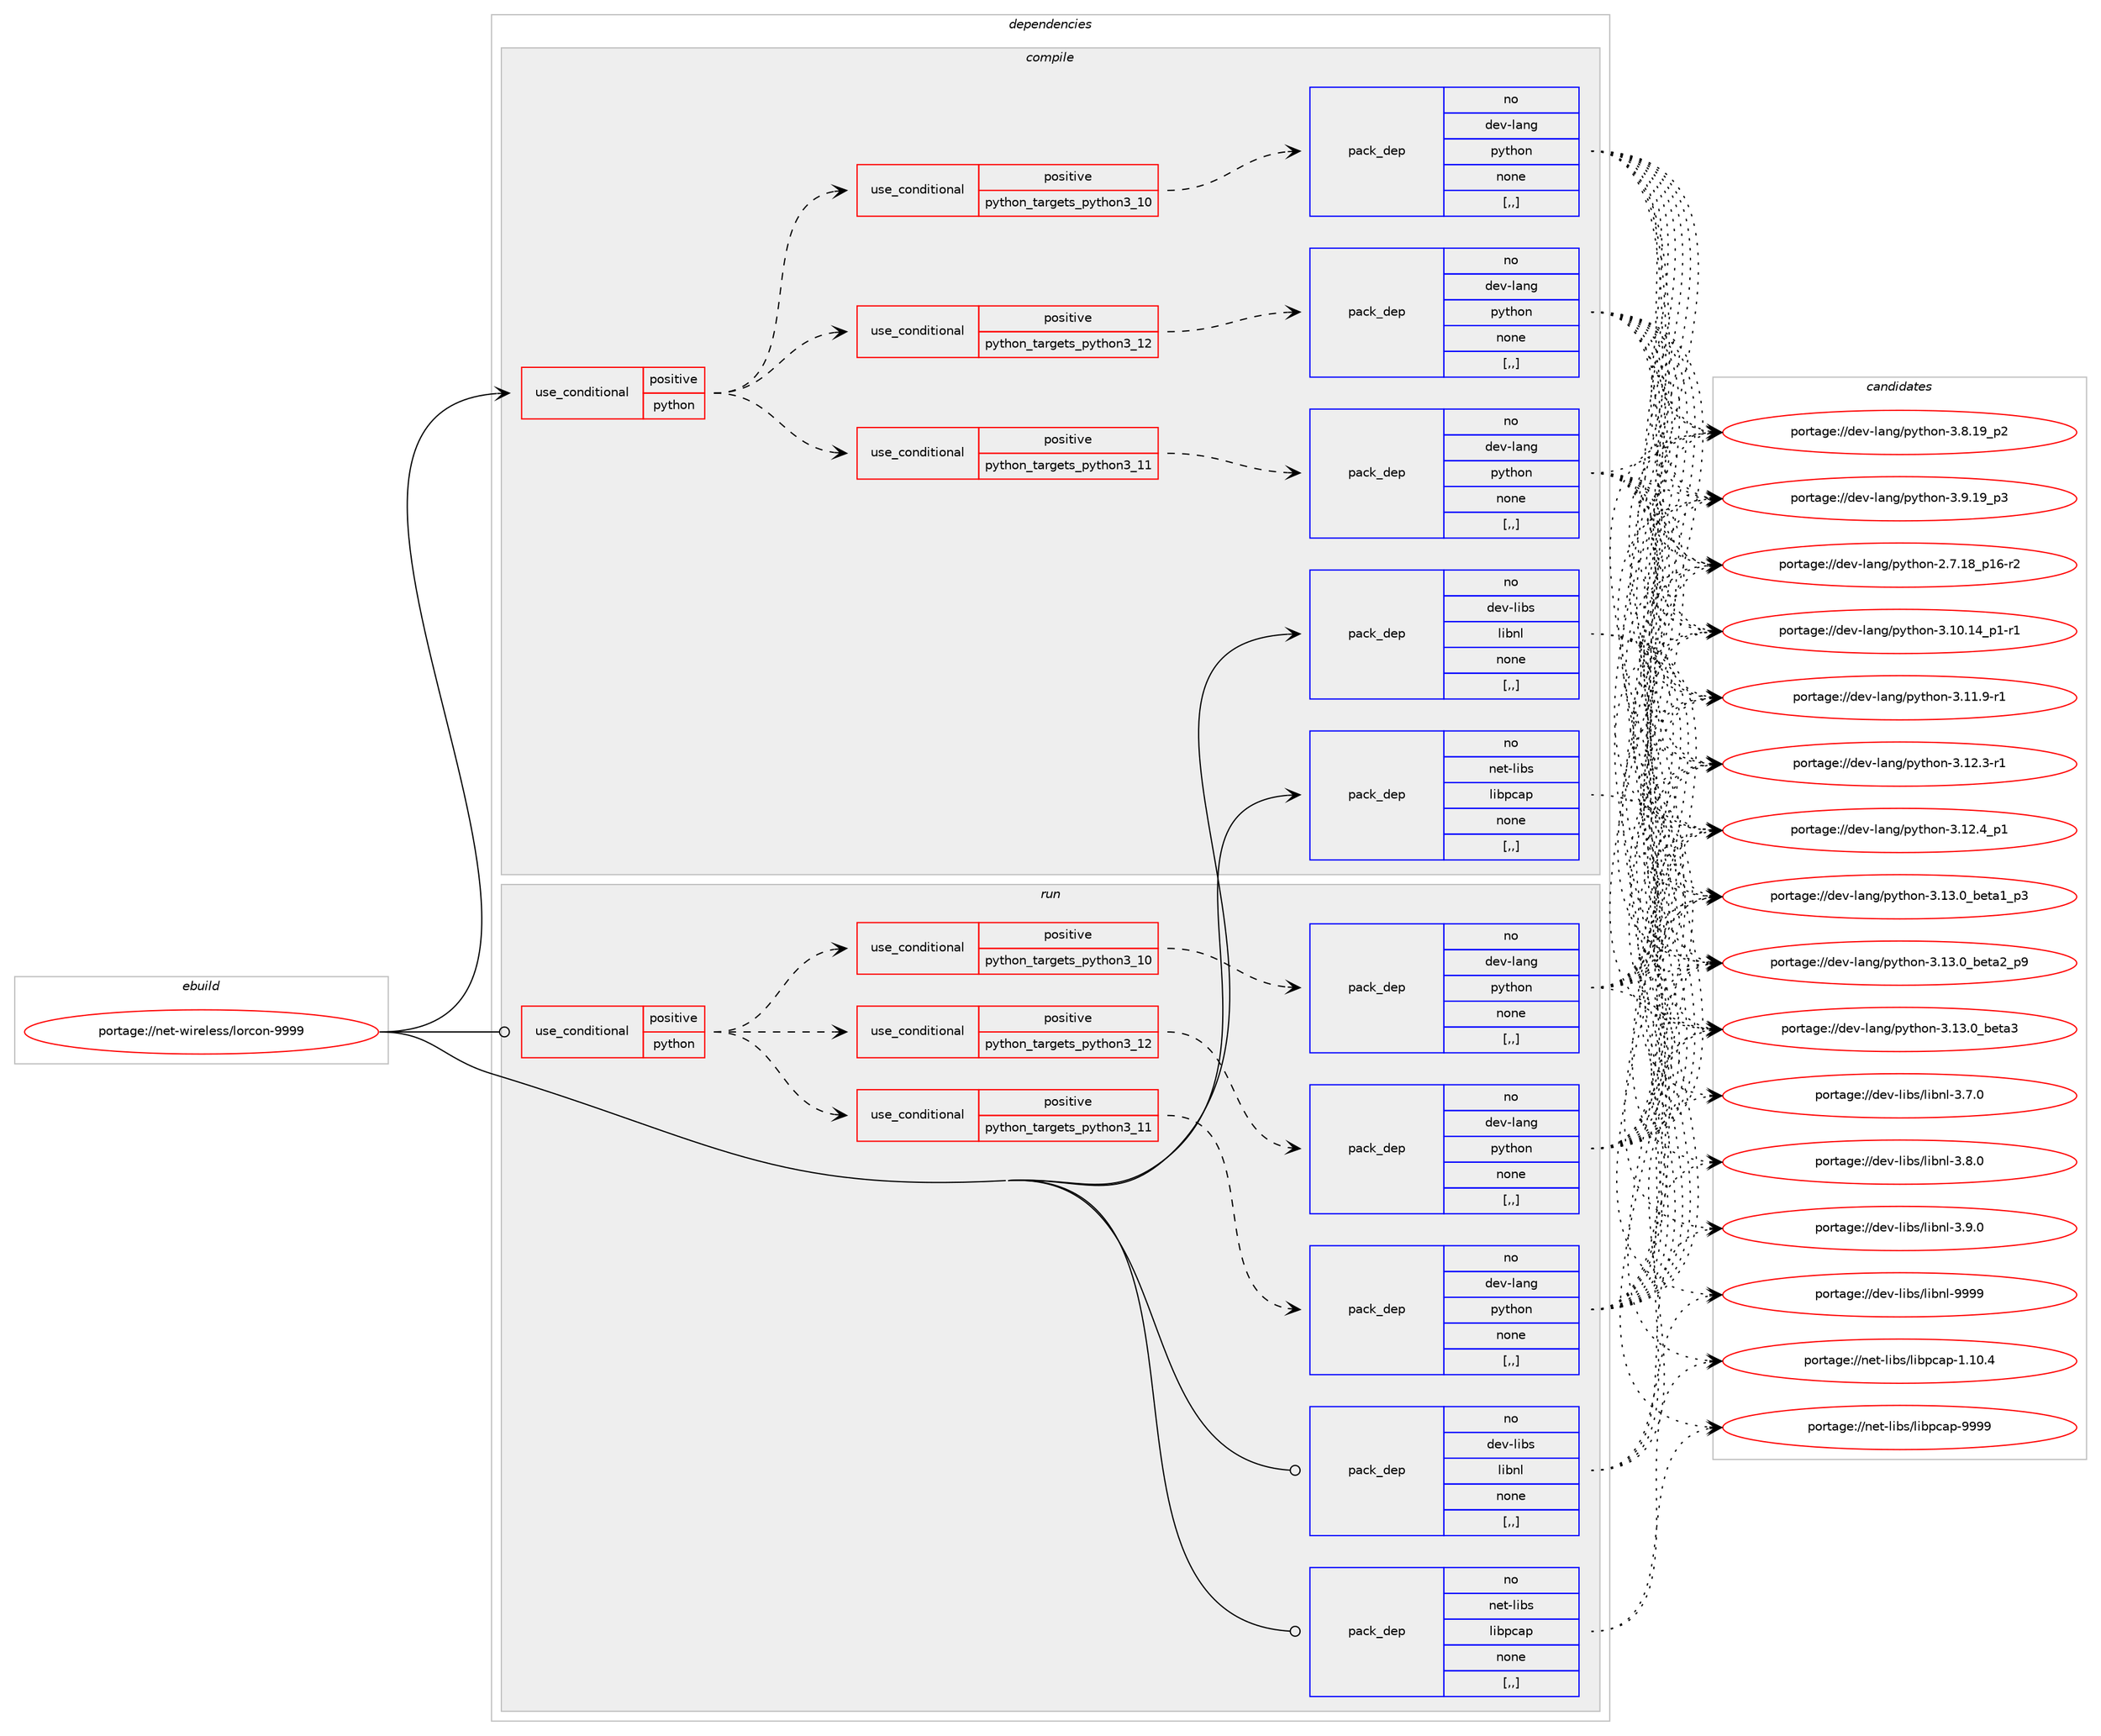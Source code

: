 digraph prolog {

# *************
# Graph options
# *************

newrank=true;
concentrate=true;
compound=true;
graph [rankdir=LR,fontname=Helvetica,fontsize=10,ranksep=1.5];#, ranksep=2.5, nodesep=0.2];
edge  [arrowhead=vee];
node  [fontname=Helvetica,fontsize=10];

# **********
# The ebuild
# **********

subgraph cluster_leftcol {
color=gray;
rank=same;
label=<<i>ebuild</i>>;
id [label="portage://net-wireless/lorcon-9999", color=red, width=4, href="../net-wireless/lorcon-9999.svg"];
}

# ****************
# The dependencies
# ****************

subgraph cluster_midcol {
color=gray;
label=<<i>dependencies</i>>;
subgraph cluster_compile {
fillcolor="#eeeeee";
style=filled;
label=<<i>compile</i>>;
subgraph cond100876 {
dependency380950 [label=<<TABLE BORDER="0" CELLBORDER="1" CELLSPACING="0" CELLPADDING="4"><TR><TD ROWSPAN="3" CELLPADDING="10">use_conditional</TD></TR><TR><TD>positive</TD></TR><TR><TD>python</TD></TR></TABLE>>, shape=none, color=red];
subgraph cond100877 {
dependency380951 [label=<<TABLE BORDER="0" CELLBORDER="1" CELLSPACING="0" CELLPADDING="4"><TR><TD ROWSPAN="3" CELLPADDING="10">use_conditional</TD></TR><TR><TD>positive</TD></TR><TR><TD>python_targets_python3_10</TD></TR></TABLE>>, shape=none, color=red];
subgraph pack277332 {
dependency380952 [label=<<TABLE BORDER="0" CELLBORDER="1" CELLSPACING="0" CELLPADDING="4" WIDTH="220"><TR><TD ROWSPAN="6" CELLPADDING="30">pack_dep</TD></TR><TR><TD WIDTH="110">no</TD></TR><TR><TD>dev-lang</TD></TR><TR><TD>python</TD></TR><TR><TD>none</TD></TR><TR><TD>[,,]</TD></TR></TABLE>>, shape=none, color=blue];
}
dependency380951:e -> dependency380952:w [weight=20,style="dashed",arrowhead="vee"];
}
dependency380950:e -> dependency380951:w [weight=20,style="dashed",arrowhead="vee"];
subgraph cond100878 {
dependency380953 [label=<<TABLE BORDER="0" CELLBORDER="1" CELLSPACING="0" CELLPADDING="4"><TR><TD ROWSPAN="3" CELLPADDING="10">use_conditional</TD></TR><TR><TD>positive</TD></TR><TR><TD>python_targets_python3_11</TD></TR></TABLE>>, shape=none, color=red];
subgraph pack277333 {
dependency380954 [label=<<TABLE BORDER="0" CELLBORDER="1" CELLSPACING="0" CELLPADDING="4" WIDTH="220"><TR><TD ROWSPAN="6" CELLPADDING="30">pack_dep</TD></TR><TR><TD WIDTH="110">no</TD></TR><TR><TD>dev-lang</TD></TR><TR><TD>python</TD></TR><TR><TD>none</TD></TR><TR><TD>[,,]</TD></TR></TABLE>>, shape=none, color=blue];
}
dependency380953:e -> dependency380954:w [weight=20,style="dashed",arrowhead="vee"];
}
dependency380950:e -> dependency380953:w [weight=20,style="dashed",arrowhead="vee"];
subgraph cond100879 {
dependency380955 [label=<<TABLE BORDER="0" CELLBORDER="1" CELLSPACING="0" CELLPADDING="4"><TR><TD ROWSPAN="3" CELLPADDING="10">use_conditional</TD></TR><TR><TD>positive</TD></TR><TR><TD>python_targets_python3_12</TD></TR></TABLE>>, shape=none, color=red];
subgraph pack277334 {
dependency380956 [label=<<TABLE BORDER="0" CELLBORDER="1" CELLSPACING="0" CELLPADDING="4" WIDTH="220"><TR><TD ROWSPAN="6" CELLPADDING="30">pack_dep</TD></TR><TR><TD WIDTH="110">no</TD></TR><TR><TD>dev-lang</TD></TR><TR><TD>python</TD></TR><TR><TD>none</TD></TR><TR><TD>[,,]</TD></TR></TABLE>>, shape=none, color=blue];
}
dependency380955:e -> dependency380956:w [weight=20,style="dashed",arrowhead="vee"];
}
dependency380950:e -> dependency380955:w [weight=20,style="dashed",arrowhead="vee"];
}
id:e -> dependency380950:w [weight=20,style="solid",arrowhead="vee"];
subgraph pack277335 {
dependency380957 [label=<<TABLE BORDER="0" CELLBORDER="1" CELLSPACING="0" CELLPADDING="4" WIDTH="220"><TR><TD ROWSPAN="6" CELLPADDING="30">pack_dep</TD></TR><TR><TD WIDTH="110">no</TD></TR><TR><TD>dev-libs</TD></TR><TR><TD>libnl</TD></TR><TR><TD>none</TD></TR><TR><TD>[,,]</TD></TR></TABLE>>, shape=none, color=blue];
}
id:e -> dependency380957:w [weight=20,style="solid",arrowhead="vee"];
subgraph pack277336 {
dependency380958 [label=<<TABLE BORDER="0" CELLBORDER="1" CELLSPACING="0" CELLPADDING="4" WIDTH="220"><TR><TD ROWSPAN="6" CELLPADDING="30">pack_dep</TD></TR><TR><TD WIDTH="110">no</TD></TR><TR><TD>net-libs</TD></TR><TR><TD>libpcap</TD></TR><TR><TD>none</TD></TR><TR><TD>[,,]</TD></TR></TABLE>>, shape=none, color=blue];
}
id:e -> dependency380958:w [weight=20,style="solid",arrowhead="vee"];
}
subgraph cluster_compileandrun {
fillcolor="#eeeeee";
style=filled;
label=<<i>compile and run</i>>;
}
subgraph cluster_run {
fillcolor="#eeeeee";
style=filled;
label=<<i>run</i>>;
subgraph cond100880 {
dependency380959 [label=<<TABLE BORDER="0" CELLBORDER="1" CELLSPACING="0" CELLPADDING="4"><TR><TD ROWSPAN="3" CELLPADDING="10">use_conditional</TD></TR><TR><TD>positive</TD></TR><TR><TD>python</TD></TR></TABLE>>, shape=none, color=red];
subgraph cond100881 {
dependency380960 [label=<<TABLE BORDER="0" CELLBORDER="1" CELLSPACING="0" CELLPADDING="4"><TR><TD ROWSPAN="3" CELLPADDING="10">use_conditional</TD></TR><TR><TD>positive</TD></TR><TR><TD>python_targets_python3_10</TD></TR></TABLE>>, shape=none, color=red];
subgraph pack277337 {
dependency380961 [label=<<TABLE BORDER="0" CELLBORDER="1" CELLSPACING="0" CELLPADDING="4" WIDTH="220"><TR><TD ROWSPAN="6" CELLPADDING="30">pack_dep</TD></TR><TR><TD WIDTH="110">no</TD></TR><TR><TD>dev-lang</TD></TR><TR><TD>python</TD></TR><TR><TD>none</TD></TR><TR><TD>[,,]</TD></TR></TABLE>>, shape=none, color=blue];
}
dependency380960:e -> dependency380961:w [weight=20,style="dashed",arrowhead="vee"];
}
dependency380959:e -> dependency380960:w [weight=20,style="dashed",arrowhead="vee"];
subgraph cond100882 {
dependency380962 [label=<<TABLE BORDER="0" CELLBORDER="1" CELLSPACING="0" CELLPADDING="4"><TR><TD ROWSPAN="3" CELLPADDING="10">use_conditional</TD></TR><TR><TD>positive</TD></TR><TR><TD>python_targets_python3_11</TD></TR></TABLE>>, shape=none, color=red];
subgraph pack277338 {
dependency380963 [label=<<TABLE BORDER="0" CELLBORDER="1" CELLSPACING="0" CELLPADDING="4" WIDTH="220"><TR><TD ROWSPAN="6" CELLPADDING="30">pack_dep</TD></TR><TR><TD WIDTH="110">no</TD></TR><TR><TD>dev-lang</TD></TR><TR><TD>python</TD></TR><TR><TD>none</TD></TR><TR><TD>[,,]</TD></TR></TABLE>>, shape=none, color=blue];
}
dependency380962:e -> dependency380963:w [weight=20,style="dashed",arrowhead="vee"];
}
dependency380959:e -> dependency380962:w [weight=20,style="dashed",arrowhead="vee"];
subgraph cond100883 {
dependency380964 [label=<<TABLE BORDER="0" CELLBORDER="1" CELLSPACING="0" CELLPADDING="4"><TR><TD ROWSPAN="3" CELLPADDING="10">use_conditional</TD></TR><TR><TD>positive</TD></TR><TR><TD>python_targets_python3_12</TD></TR></TABLE>>, shape=none, color=red];
subgraph pack277339 {
dependency380965 [label=<<TABLE BORDER="0" CELLBORDER="1" CELLSPACING="0" CELLPADDING="4" WIDTH="220"><TR><TD ROWSPAN="6" CELLPADDING="30">pack_dep</TD></TR><TR><TD WIDTH="110">no</TD></TR><TR><TD>dev-lang</TD></TR><TR><TD>python</TD></TR><TR><TD>none</TD></TR><TR><TD>[,,]</TD></TR></TABLE>>, shape=none, color=blue];
}
dependency380964:e -> dependency380965:w [weight=20,style="dashed",arrowhead="vee"];
}
dependency380959:e -> dependency380964:w [weight=20,style="dashed",arrowhead="vee"];
}
id:e -> dependency380959:w [weight=20,style="solid",arrowhead="odot"];
subgraph pack277340 {
dependency380966 [label=<<TABLE BORDER="0" CELLBORDER="1" CELLSPACING="0" CELLPADDING="4" WIDTH="220"><TR><TD ROWSPAN="6" CELLPADDING="30">pack_dep</TD></TR><TR><TD WIDTH="110">no</TD></TR><TR><TD>dev-libs</TD></TR><TR><TD>libnl</TD></TR><TR><TD>none</TD></TR><TR><TD>[,,]</TD></TR></TABLE>>, shape=none, color=blue];
}
id:e -> dependency380966:w [weight=20,style="solid",arrowhead="odot"];
subgraph pack277341 {
dependency380967 [label=<<TABLE BORDER="0" CELLBORDER="1" CELLSPACING="0" CELLPADDING="4" WIDTH="220"><TR><TD ROWSPAN="6" CELLPADDING="30">pack_dep</TD></TR><TR><TD WIDTH="110">no</TD></TR><TR><TD>net-libs</TD></TR><TR><TD>libpcap</TD></TR><TR><TD>none</TD></TR><TR><TD>[,,]</TD></TR></TABLE>>, shape=none, color=blue];
}
id:e -> dependency380967:w [weight=20,style="solid",arrowhead="odot"];
}
}

# **************
# The candidates
# **************

subgraph cluster_choices {
rank=same;
color=gray;
label=<<i>candidates</i>>;

subgraph choice277332 {
color=black;
nodesep=1;
choice100101118451089711010347112121116104111110455046554649569511249544511450 [label="portage://dev-lang/python-2.7.18_p16-r2", color=red, width=4,href="../dev-lang/python-2.7.18_p16-r2.svg"];
choice100101118451089711010347112121116104111110455146494846495295112494511449 [label="portage://dev-lang/python-3.10.14_p1-r1", color=red, width=4,href="../dev-lang/python-3.10.14_p1-r1.svg"];
choice100101118451089711010347112121116104111110455146494946574511449 [label="portage://dev-lang/python-3.11.9-r1", color=red, width=4,href="../dev-lang/python-3.11.9-r1.svg"];
choice100101118451089711010347112121116104111110455146495046514511449 [label="portage://dev-lang/python-3.12.3-r1", color=red, width=4,href="../dev-lang/python-3.12.3-r1.svg"];
choice100101118451089711010347112121116104111110455146495046529511249 [label="portage://dev-lang/python-3.12.4_p1", color=red, width=4,href="../dev-lang/python-3.12.4_p1.svg"];
choice10010111845108971101034711212111610411111045514649514648959810111697499511251 [label="portage://dev-lang/python-3.13.0_beta1_p3", color=red, width=4,href="../dev-lang/python-3.13.0_beta1_p3.svg"];
choice10010111845108971101034711212111610411111045514649514648959810111697509511257 [label="portage://dev-lang/python-3.13.0_beta2_p9", color=red, width=4,href="../dev-lang/python-3.13.0_beta2_p9.svg"];
choice1001011184510897110103471121211161041111104551464951464895981011169751 [label="portage://dev-lang/python-3.13.0_beta3", color=red, width=4,href="../dev-lang/python-3.13.0_beta3.svg"];
choice100101118451089711010347112121116104111110455146564649579511250 [label="portage://dev-lang/python-3.8.19_p2", color=red, width=4,href="../dev-lang/python-3.8.19_p2.svg"];
choice100101118451089711010347112121116104111110455146574649579511251 [label="portage://dev-lang/python-3.9.19_p3", color=red, width=4,href="../dev-lang/python-3.9.19_p3.svg"];
dependency380952:e -> choice100101118451089711010347112121116104111110455046554649569511249544511450:w [style=dotted,weight="100"];
dependency380952:e -> choice100101118451089711010347112121116104111110455146494846495295112494511449:w [style=dotted,weight="100"];
dependency380952:e -> choice100101118451089711010347112121116104111110455146494946574511449:w [style=dotted,weight="100"];
dependency380952:e -> choice100101118451089711010347112121116104111110455146495046514511449:w [style=dotted,weight="100"];
dependency380952:e -> choice100101118451089711010347112121116104111110455146495046529511249:w [style=dotted,weight="100"];
dependency380952:e -> choice10010111845108971101034711212111610411111045514649514648959810111697499511251:w [style=dotted,weight="100"];
dependency380952:e -> choice10010111845108971101034711212111610411111045514649514648959810111697509511257:w [style=dotted,weight="100"];
dependency380952:e -> choice1001011184510897110103471121211161041111104551464951464895981011169751:w [style=dotted,weight="100"];
dependency380952:e -> choice100101118451089711010347112121116104111110455146564649579511250:w [style=dotted,weight="100"];
dependency380952:e -> choice100101118451089711010347112121116104111110455146574649579511251:w [style=dotted,weight="100"];
}
subgraph choice277333 {
color=black;
nodesep=1;
choice100101118451089711010347112121116104111110455046554649569511249544511450 [label="portage://dev-lang/python-2.7.18_p16-r2", color=red, width=4,href="../dev-lang/python-2.7.18_p16-r2.svg"];
choice100101118451089711010347112121116104111110455146494846495295112494511449 [label="portage://dev-lang/python-3.10.14_p1-r1", color=red, width=4,href="../dev-lang/python-3.10.14_p1-r1.svg"];
choice100101118451089711010347112121116104111110455146494946574511449 [label="portage://dev-lang/python-3.11.9-r1", color=red, width=4,href="../dev-lang/python-3.11.9-r1.svg"];
choice100101118451089711010347112121116104111110455146495046514511449 [label="portage://dev-lang/python-3.12.3-r1", color=red, width=4,href="../dev-lang/python-3.12.3-r1.svg"];
choice100101118451089711010347112121116104111110455146495046529511249 [label="portage://dev-lang/python-3.12.4_p1", color=red, width=4,href="../dev-lang/python-3.12.4_p1.svg"];
choice10010111845108971101034711212111610411111045514649514648959810111697499511251 [label="portage://dev-lang/python-3.13.0_beta1_p3", color=red, width=4,href="../dev-lang/python-3.13.0_beta1_p3.svg"];
choice10010111845108971101034711212111610411111045514649514648959810111697509511257 [label="portage://dev-lang/python-3.13.0_beta2_p9", color=red, width=4,href="../dev-lang/python-3.13.0_beta2_p9.svg"];
choice1001011184510897110103471121211161041111104551464951464895981011169751 [label="portage://dev-lang/python-3.13.0_beta3", color=red, width=4,href="../dev-lang/python-3.13.0_beta3.svg"];
choice100101118451089711010347112121116104111110455146564649579511250 [label="portage://dev-lang/python-3.8.19_p2", color=red, width=4,href="../dev-lang/python-3.8.19_p2.svg"];
choice100101118451089711010347112121116104111110455146574649579511251 [label="portage://dev-lang/python-3.9.19_p3", color=red, width=4,href="../dev-lang/python-3.9.19_p3.svg"];
dependency380954:e -> choice100101118451089711010347112121116104111110455046554649569511249544511450:w [style=dotted,weight="100"];
dependency380954:e -> choice100101118451089711010347112121116104111110455146494846495295112494511449:w [style=dotted,weight="100"];
dependency380954:e -> choice100101118451089711010347112121116104111110455146494946574511449:w [style=dotted,weight="100"];
dependency380954:e -> choice100101118451089711010347112121116104111110455146495046514511449:w [style=dotted,weight="100"];
dependency380954:e -> choice100101118451089711010347112121116104111110455146495046529511249:w [style=dotted,weight="100"];
dependency380954:e -> choice10010111845108971101034711212111610411111045514649514648959810111697499511251:w [style=dotted,weight="100"];
dependency380954:e -> choice10010111845108971101034711212111610411111045514649514648959810111697509511257:w [style=dotted,weight="100"];
dependency380954:e -> choice1001011184510897110103471121211161041111104551464951464895981011169751:w [style=dotted,weight="100"];
dependency380954:e -> choice100101118451089711010347112121116104111110455146564649579511250:w [style=dotted,weight="100"];
dependency380954:e -> choice100101118451089711010347112121116104111110455146574649579511251:w [style=dotted,weight="100"];
}
subgraph choice277334 {
color=black;
nodesep=1;
choice100101118451089711010347112121116104111110455046554649569511249544511450 [label="portage://dev-lang/python-2.7.18_p16-r2", color=red, width=4,href="../dev-lang/python-2.7.18_p16-r2.svg"];
choice100101118451089711010347112121116104111110455146494846495295112494511449 [label="portage://dev-lang/python-3.10.14_p1-r1", color=red, width=4,href="../dev-lang/python-3.10.14_p1-r1.svg"];
choice100101118451089711010347112121116104111110455146494946574511449 [label="portage://dev-lang/python-3.11.9-r1", color=red, width=4,href="../dev-lang/python-3.11.9-r1.svg"];
choice100101118451089711010347112121116104111110455146495046514511449 [label="portage://dev-lang/python-3.12.3-r1", color=red, width=4,href="../dev-lang/python-3.12.3-r1.svg"];
choice100101118451089711010347112121116104111110455146495046529511249 [label="portage://dev-lang/python-3.12.4_p1", color=red, width=4,href="../dev-lang/python-3.12.4_p1.svg"];
choice10010111845108971101034711212111610411111045514649514648959810111697499511251 [label="portage://dev-lang/python-3.13.0_beta1_p3", color=red, width=4,href="../dev-lang/python-3.13.0_beta1_p3.svg"];
choice10010111845108971101034711212111610411111045514649514648959810111697509511257 [label="portage://dev-lang/python-3.13.0_beta2_p9", color=red, width=4,href="../dev-lang/python-3.13.0_beta2_p9.svg"];
choice1001011184510897110103471121211161041111104551464951464895981011169751 [label="portage://dev-lang/python-3.13.0_beta3", color=red, width=4,href="../dev-lang/python-3.13.0_beta3.svg"];
choice100101118451089711010347112121116104111110455146564649579511250 [label="portage://dev-lang/python-3.8.19_p2", color=red, width=4,href="../dev-lang/python-3.8.19_p2.svg"];
choice100101118451089711010347112121116104111110455146574649579511251 [label="portage://dev-lang/python-3.9.19_p3", color=red, width=4,href="../dev-lang/python-3.9.19_p3.svg"];
dependency380956:e -> choice100101118451089711010347112121116104111110455046554649569511249544511450:w [style=dotted,weight="100"];
dependency380956:e -> choice100101118451089711010347112121116104111110455146494846495295112494511449:w [style=dotted,weight="100"];
dependency380956:e -> choice100101118451089711010347112121116104111110455146494946574511449:w [style=dotted,weight="100"];
dependency380956:e -> choice100101118451089711010347112121116104111110455146495046514511449:w [style=dotted,weight="100"];
dependency380956:e -> choice100101118451089711010347112121116104111110455146495046529511249:w [style=dotted,weight="100"];
dependency380956:e -> choice10010111845108971101034711212111610411111045514649514648959810111697499511251:w [style=dotted,weight="100"];
dependency380956:e -> choice10010111845108971101034711212111610411111045514649514648959810111697509511257:w [style=dotted,weight="100"];
dependency380956:e -> choice1001011184510897110103471121211161041111104551464951464895981011169751:w [style=dotted,weight="100"];
dependency380956:e -> choice100101118451089711010347112121116104111110455146564649579511250:w [style=dotted,weight="100"];
dependency380956:e -> choice100101118451089711010347112121116104111110455146574649579511251:w [style=dotted,weight="100"];
}
subgraph choice277335 {
color=black;
nodesep=1;
choice10010111845108105981154710810598110108455146554648 [label="portage://dev-libs/libnl-3.7.0", color=red, width=4,href="../dev-libs/libnl-3.7.0.svg"];
choice10010111845108105981154710810598110108455146564648 [label="portage://dev-libs/libnl-3.8.0", color=red, width=4,href="../dev-libs/libnl-3.8.0.svg"];
choice10010111845108105981154710810598110108455146574648 [label="portage://dev-libs/libnl-3.9.0", color=red, width=4,href="../dev-libs/libnl-3.9.0.svg"];
choice100101118451081059811547108105981101084557575757 [label="portage://dev-libs/libnl-9999", color=red, width=4,href="../dev-libs/libnl-9999.svg"];
dependency380957:e -> choice10010111845108105981154710810598110108455146554648:w [style=dotted,weight="100"];
dependency380957:e -> choice10010111845108105981154710810598110108455146564648:w [style=dotted,weight="100"];
dependency380957:e -> choice10010111845108105981154710810598110108455146574648:w [style=dotted,weight="100"];
dependency380957:e -> choice100101118451081059811547108105981101084557575757:w [style=dotted,weight="100"];
}
subgraph choice277336 {
color=black;
nodesep=1;
choice11010111645108105981154710810598112999711245494649484652 [label="portage://net-libs/libpcap-1.10.4", color=red, width=4,href="../net-libs/libpcap-1.10.4.svg"];
choice1101011164510810598115471081059811299971124557575757 [label="portage://net-libs/libpcap-9999", color=red, width=4,href="../net-libs/libpcap-9999.svg"];
dependency380958:e -> choice11010111645108105981154710810598112999711245494649484652:w [style=dotted,weight="100"];
dependency380958:e -> choice1101011164510810598115471081059811299971124557575757:w [style=dotted,weight="100"];
}
subgraph choice277337 {
color=black;
nodesep=1;
choice100101118451089711010347112121116104111110455046554649569511249544511450 [label="portage://dev-lang/python-2.7.18_p16-r2", color=red, width=4,href="../dev-lang/python-2.7.18_p16-r2.svg"];
choice100101118451089711010347112121116104111110455146494846495295112494511449 [label="portage://dev-lang/python-3.10.14_p1-r1", color=red, width=4,href="../dev-lang/python-3.10.14_p1-r1.svg"];
choice100101118451089711010347112121116104111110455146494946574511449 [label="portage://dev-lang/python-3.11.9-r1", color=red, width=4,href="../dev-lang/python-3.11.9-r1.svg"];
choice100101118451089711010347112121116104111110455146495046514511449 [label="portage://dev-lang/python-3.12.3-r1", color=red, width=4,href="../dev-lang/python-3.12.3-r1.svg"];
choice100101118451089711010347112121116104111110455146495046529511249 [label="portage://dev-lang/python-3.12.4_p1", color=red, width=4,href="../dev-lang/python-3.12.4_p1.svg"];
choice10010111845108971101034711212111610411111045514649514648959810111697499511251 [label="portage://dev-lang/python-3.13.0_beta1_p3", color=red, width=4,href="../dev-lang/python-3.13.0_beta1_p3.svg"];
choice10010111845108971101034711212111610411111045514649514648959810111697509511257 [label="portage://dev-lang/python-3.13.0_beta2_p9", color=red, width=4,href="../dev-lang/python-3.13.0_beta2_p9.svg"];
choice1001011184510897110103471121211161041111104551464951464895981011169751 [label="portage://dev-lang/python-3.13.0_beta3", color=red, width=4,href="../dev-lang/python-3.13.0_beta3.svg"];
choice100101118451089711010347112121116104111110455146564649579511250 [label="portage://dev-lang/python-3.8.19_p2", color=red, width=4,href="../dev-lang/python-3.8.19_p2.svg"];
choice100101118451089711010347112121116104111110455146574649579511251 [label="portage://dev-lang/python-3.9.19_p3", color=red, width=4,href="../dev-lang/python-3.9.19_p3.svg"];
dependency380961:e -> choice100101118451089711010347112121116104111110455046554649569511249544511450:w [style=dotted,weight="100"];
dependency380961:e -> choice100101118451089711010347112121116104111110455146494846495295112494511449:w [style=dotted,weight="100"];
dependency380961:e -> choice100101118451089711010347112121116104111110455146494946574511449:w [style=dotted,weight="100"];
dependency380961:e -> choice100101118451089711010347112121116104111110455146495046514511449:w [style=dotted,weight="100"];
dependency380961:e -> choice100101118451089711010347112121116104111110455146495046529511249:w [style=dotted,weight="100"];
dependency380961:e -> choice10010111845108971101034711212111610411111045514649514648959810111697499511251:w [style=dotted,weight="100"];
dependency380961:e -> choice10010111845108971101034711212111610411111045514649514648959810111697509511257:w [style=dotted,weight="100"];
dependency380961:e -> choice1001011184510897110103471121211161041111104551464951464895981011169751:w [style=dotted,weight="100"];
dependency380961:e -> choice100101118451089711010347112121116104111110455146564649579511250:w [style=dotted,weight="100"];
dependency380961:e -> choice100101118451089711010347112121116104111110455146574649579511251:w [style=dotted,weight="100"];
}
subgraph choice277338 {
color=black;
nodesep=1;
choice100101118451089711010347112121116104111110455046554649569511249544511450 [label="portage://dev-lang/python-2.7.18_p16-r2", color=red, width=4,href="../dev-lang/python-2.7.18_p16-r2.svg"];
choice100101118451089711010347112121116104111110455146494846495295112494511449 [label="portage://dev-lang/python-3.10.14_p1-r1", color=red, width=4,href="../dev-lang/python-3.10.14_p1-r1.svg"];
choice100101118451089711010347112121116104111110455146494946574511449 [label="portage://dev-lang/python-3.11.9-r1", color=red, width=4,href="../dev-lang/python-3.11.9-r1.svg"];
choice100101118451089711010347112121116104111110455146495046514511449 [label="portage://dev-lang/python-3.12.3-r1", color=red, width=4,href="../dev-lang/python-3.12.3-r1.svg"];
choice100101118451089711010347112121116104111110455146495046529511249 [label="portage://dev-lang/python-3.12.4_p1", color=red, width=4,href="../dev-lang/python-3.12.4_p1.svg"];
choice10010111845108971101034711212111610411111045514649514648959810111697499511251 [label="portage://dev-lang/python-3.13.0_beta1_p3", color=red, width=4,href="../dev-lang/python-3.13.0_beta1_p3.svg"];
choice10010111845108971101034711212111610411111045514649514648959810111697509511257 [label="portage://dev-lang/python-3.13.0_beta2_p9", color=red, width=4,href="../dev-lang/python-3.13.0_beta2_p9.svg"];
choice1001011184510897110103471121211161041111104551464951464895981011169751 [label="portage://dev-lang/python-3.13.0_beta3", color=red, width=4,href="../dev-lang/python-3.13.0_beta3.svg"];
choice100101118451089711010347112121116104111110455146564649579511250 [label="portage://dev-lang/python-3.8.19_p2", color=red, width=4,href="../dev-lang/python-3.8.19_p2.svg"];
choice100101118451089711010347112121116104111110455146574649579511251 [label="portage://dev-lang/python-3.9.19_p3", color=red, width=4,href="../dev-lang/python-3.9.19_p3.svg"];
dependency380963:e -> choice100101118451089711010347112121116104111110455046554649569511249544511450:w [style=dotted,weight="100"];
dependency380963:e -> choice100101118451089711010347112121116104111110455146494846495295112494511449:w [style=dotted,weight="100"];
dependency380963:e -> choice100101118451089711010347112121116104111110455146494946574511449:w [style=dotted,weight="100"];
dependency380963:e -> choice100101118451089711010347112121116104111110455146495046514511449:w [style=dotted,weight="100"];
dependency380963:e -> choice100101118451089711010347112121116104111110455146495046529511249:w [style=dotted,weight="100"];
dependency380963:e -> choice10010111845108971101034711212111610411111045514649514648959810111697499511251:w [style=dotted,weight="100"];
dependency380963:e -> choice10010111845108971101034711212111610411111045514649514648959810111697509511257:w [style=dotted,weight="100"];
dependency380963:e -> choice1001011184510897110103471121211161041111104551464951464895981011169751:w [style=dotted,weight="100"];
dependency380963:e -> choice100101118451089711010347112121116104111110455146564649579511250:w [style=dotted,weight="100"];
dependency380963:e -> choice100101118451089711010347112121116104111110455146574649579511251:w [style=dotted,weight="100"];
}
subgraph choice277339 {
color=black;
nodesep=1;
choice100101118451089711010347112121116104111110455046554649569511249544511450 [label="portage://dev-lang/python-2.7.18_p16-r2", color=red, width=4,href="../dev-lang/python-2.7.18_p16-r2.svg"];
choice100101118451089711010347112121116104111110455146494846495295112494511449 [label="portage://dev-lang/python-3.10.14_p1-r1", color=red, width=4,href="../dev-lang/python-3.10.14_p1-r1.svg"];
choice100101118451089711010347112121116104111110455146494946574511449 [label="portage://dev-lang/python-3.11.9-r1", color=red, width=4,href="../dev-lang/python-3.11.9-r1.svg"];
choice100101118451089711010347112121116104111110455146495046514511449 [label="portage://dev-lang/python-3.12.3-r1", color=red, width=4,href="../dev-lang/python-3.12.3-r1.svg"];
choice100101118451089711010347112121116104111110455146495046529511249 [label="portage://dev-lang/python-3.12.4_p1", color=red, width=4,href="../dev-lang/python-3.12.4_p1.svg"];
choice10010111845108971101034711212111610411111045514649514648959810111697499511251 [label="portage://dev-lang/python-3.13.0_beta1_p3", color=red, width=4,href="../dev-lang/python-3.13.0_beta1_p3.svg"];
choice10010111845108971101034711212111610411111045514649514648959810111697509511257 [label="portage://dev-lang/python-3.13.0_beta2_p9", color=red, width=4,href="../dev-lang/python-3.13.0_beta2_p9.svg"];
choice1001011184510897110103471121211161041111104551464951464895981011169751 [label="portage://dev-lang/python-3.13.0_beta3", color=red, width=4,href="../dev-lang/python-3.13.0_beta3.svg"];
choice100101118451089711010347112121116104111110455146564649579511250 [label="portage://dev-lang/python-3.8.19_p2", color=red, width=4,href="../dev-lang/python-3.8.19_p2.svg"];
choice100101118451089711010347112121116104111110455146574649579511251 [label="portage://dev-lang/python-3.9.19_p3", color=red, width=4,href="../dev-lang/python-3.9.19_p3.svg"];
dependency380965:e -> choice100101118451089711010347112121116104111110455046554649569511249544511450:w [style=dotted,weight="100"];
dependency380965:e -> choice100101118451089711010347112121116104111110455146494846495295112494511449:w [style=dotted,weight="100"];
dependency380965:e -> choice100101118451089711010347112121116104111110455146494946574511449:w [style=dotted,weight="100"];
dependency380965:e -> choice100101118451089711010347112121116104111110455146495046514511449:w [style=dotted,weight="100"];
dependency380965:e -> choice100101118451089711010347112121116104111110455146495046529511249:w [style=dotted,weight="100"];
dependency380965:e -> choice10010111845108971101034711212111610411111045514649514648959810111697499511251:w [style=dotted,weight="100"];
dependency380965:e -> choice10010111845108971101034711212111610411111045514649514648959810111697509511257:w [style=dotted,weight="100"];
dependency380965:e -> choice1001011184510897110103471121211161041111104551464951464895981011169751:w [style=dotted,weight="100"];
dependency380965:e -> choice100101118451089711010347112121116104111110455146564649579511250:w [style=dotted,weight="100"];
dependency380965:e -> choice100101118451089711010347112121116104111110455146574649579511251:w [style=dotted,weight="100"];
}
subgraph choice277340 {
color=black;
nodesep=1;
choice10010111845108105981154710810598110108455146554648 [label="portage://dev-libs/libnl-3.7.0", color=red, width=4,href="../dev-libs/libnl-3.7.0.svg"];
choice10010111845108105981154710810598110108455146564648 [label="portage://dev-libs/libnl-3.8.0", color=red, width=4,href="../dev-libs/libnl-3.8.0.svg"];
choice10010111845108105981154710810598110108455146574648 [label="portage://dev-libs/libnl-3.9.0", color=red, width=4,href="../dev-libs/libnl-3.9.0.svg"];
choice100101118451081059811547108105981101084557575757 [label="portage://dev-libs/libnl-9999", color=red, width=4,href="../dev-libs/libnl-9999.svg"];
dependency380966:e -> choice10010111845108105981154710810598110108455146554648:w [style=dotted,weight="100"];
dependency380966:e -> choice10010111845108105981154710810598110108455146564648:w [style=dotted,weight="100"];
dependency380966:e -> choice10010111845108105981154710810598110108455146574648:w [style=dotted,weight="100"];
dependency380966:e -> choice100101118451081059811547108105981101084557575757:w [style=dotted,weight="100"];
}
subgraph choice277341 {
color=black;
nodesep=1;
choice11010111645108105981154710810598112999711245494649484652 [label="portage://net-libs/libpcap-1.10.4", color=red, width=4,href="../net-libs/libpcap-1.10.4.svg"];
choice1101011164510810598115471081059811299971124557575757 [label="portage://net-libs/libpcap-9999", color=red, width=4,href="../net-libs/libpcap-9999.svg"];
dependency380967:e -> choice11010111645108105981154710810598112999711245494649484652:w [style=dotted,weight="100"];
dependency380967:e -> choice1101011164510810598115471081059811299971124557575757:w [style=dotted,weight="100"];
}
}

}
